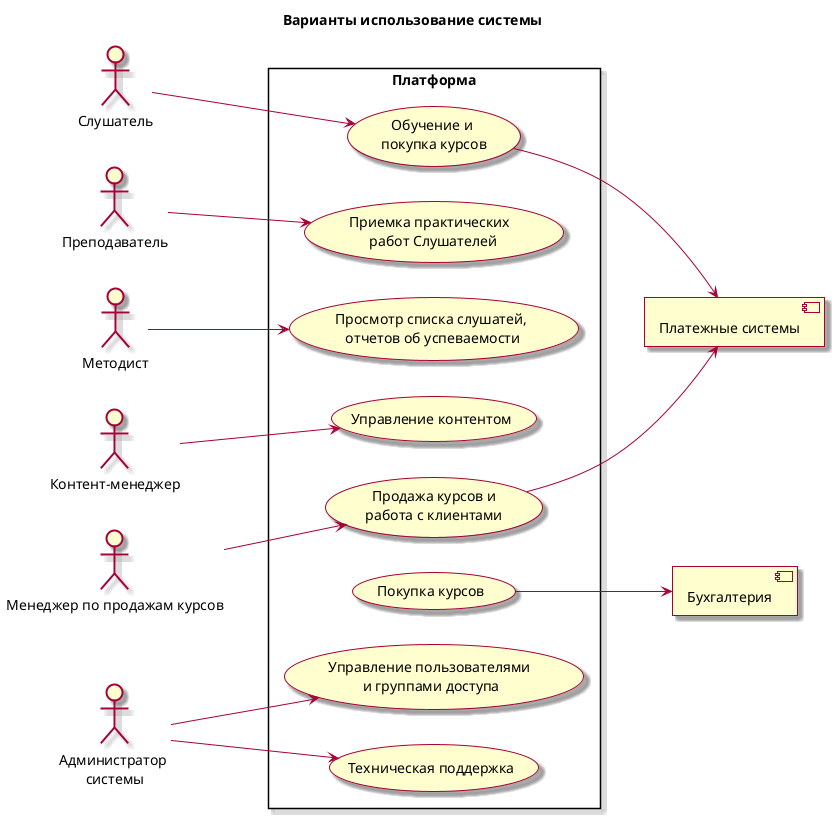 @startuml
skin rose
left to right direction

title Варианты использование системы 

:Слушатель: as STUDENT
:Преподаватель: as LECTOR
:Методист: as METOD
:Контент-менеджер: as CONTMGR
:Менеджер по продажам курсов: as MGR
:Администратор \nсистемы: as ADMIN

[Платежные системы] as Payments
[Бухгалтерия] as Commercia

rectangle  :Платформа: {

usecase (Обучение и \nпокупка курсов) as UC1
usecase (Покупка курсов) as UC9

usecase (Приемка практических \n работ Слушателей) as UC2
usecase (Просмотр списка слушатей,\n отчетов об успеваемости) as UC3
usecase (Управление контентом) as UC4
usecase (Продажа курсов и\nработа с клиентами) as UC5

usecase (Управление пользователями \nи группами доступа) as UC7
usecase (Техническая поддержка) as UC8
}

STUDENT --> UC1
LECTOR --> UC2
METOD--> UC3
CONTMGR--> UC4
MGR --> UC5

UC5 --> Payments
UC1 --> Payments
UC9 --> Commercia

ADMIN --> UC7
ADMIN --> UC8

@enduml

